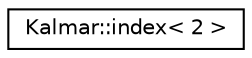 digraph "Graphical Class Hierarchy"
{
  edge [fontname="Helvetica",fontsize="10",labelfontname="Helvetica",labelfontsize="10"];
  node [fontname="Helvetica",fontsize="10",shape=record];
  rankdir="LR";
  Node1 [label="Kalmar::index\< 2 \>",height=0.2,width=0.4,color="black", fillcolor="white", style="filled",URL="$classKalmar_1_1index.html"];
}
